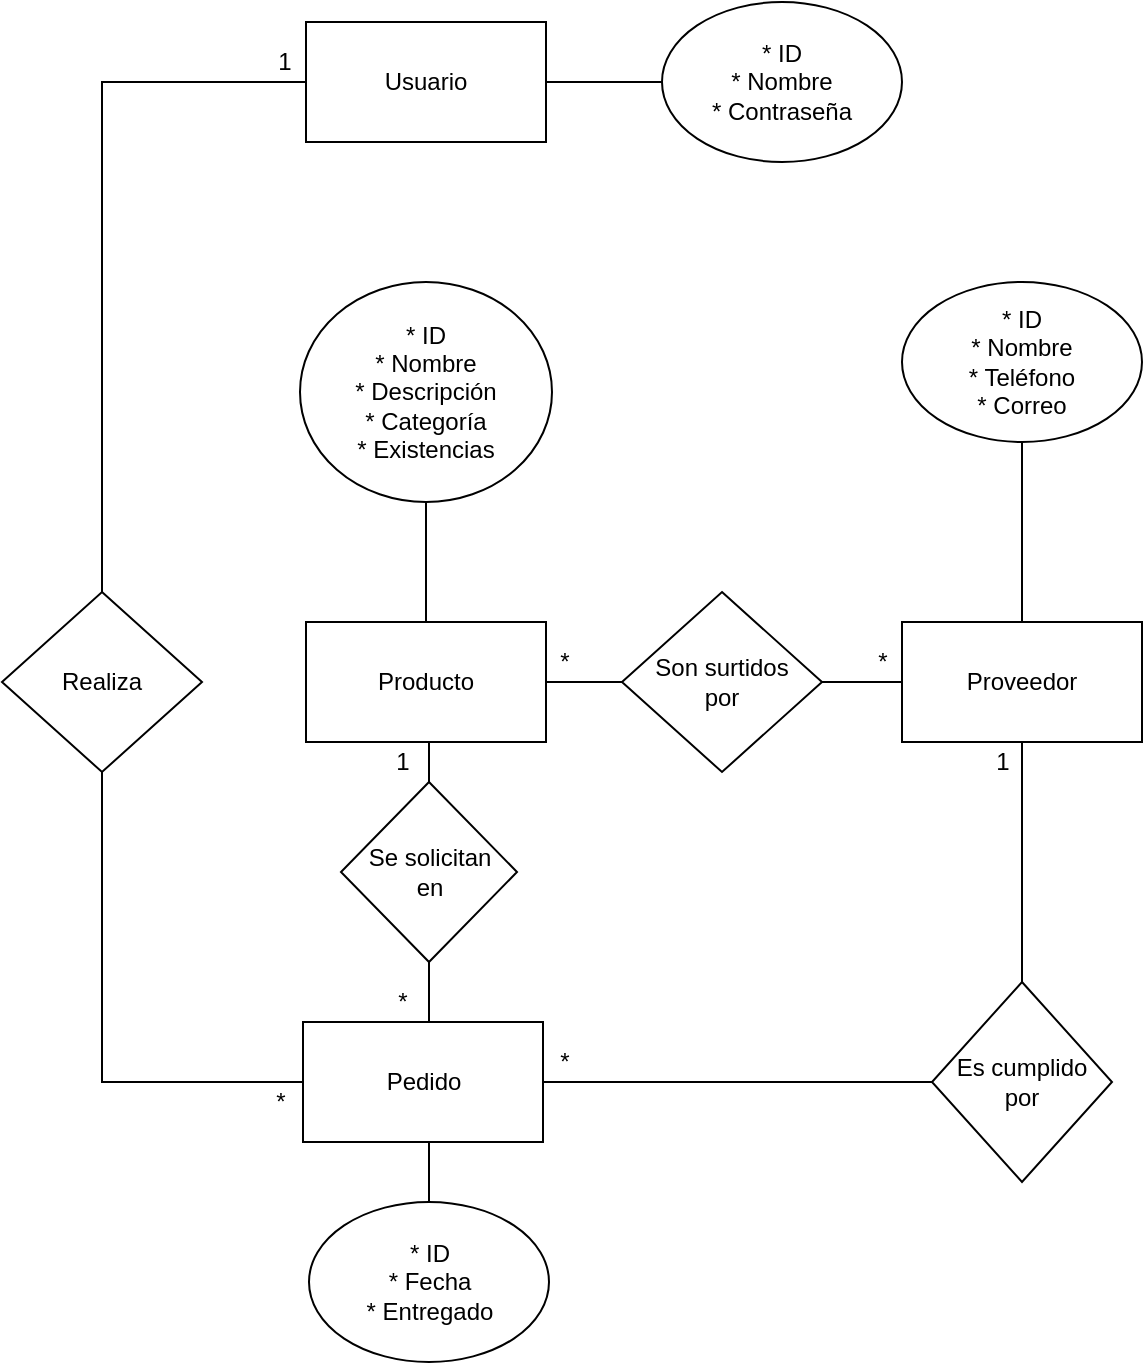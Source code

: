 <mxfile version="16.6.4" type="device" pages="3"><diagram id="erEYM97eCFEzsWYrvZmr" name="Diagrama Entidad-Relacion"><mxGraphModel dx="1886" dy="860" grid="1" gridSize="10" guides="1" tooltips="1" connect="1" arrows="1" fold="1" page="1" pageScale="1" pageWidth="827" pageHeight="1169" math="0" shadow="0"><root><mxCell id="0"/><mxCell id="1" parent="0"/><mxCell id="HHdOtz1teMvgBiBlORv5-5" style="edgeStyle=orthogonalEdgeStyle;rounded=0;orthogonalLoop=1;jettySize=auto;html=1;exitX=1;exitY=0.5;exitDx=0;exitDy=0;entryX=0;entryY=0.5;entryDx=0;entryDy=0;endArrow=none;endFill=0;" parent="1" source="y6YS7zKNpEsCOOXPfI_h-1" target="y6YS7zKNpEsCOOXPfI_h-2" edge="1"><mxGeometry relative="1" as="geometry"/></mxCell><mxCell id="HHdOtz1teMvgBiBlORv5-7" style="edgeStyle=orthogonalEdgeStyle;rounded=0;orthogonalLoop=1;jettySize=auto;html=1;exitX=0;exitY=0.5;exitDx=0;exitDy=0;entryX=0.5;entryY=0;entryDx=0;entryDy=0;endArrow=none;endFill=0;" parent="1" source="y6YS7zKNpEsCOOXPfI_h-1" target="HHdOtz1teMvgBiBlORv5-6" edge="1"><mxGeometry relative="1" as="geometry"/></mxCell><mxCell id="y6YS7zKNpEsCOOXPfI_h-1" value="Usuario" style="rounded=0;whiteSpace=wrap;html=1;" parent="1" vertex="1"><mxGeometry x="232" y="50" width="120" height="60" as="geometry"/></mxCell><mxCell id="y6YS7zKNpEsCOOXPfI_h-2" value="* ID&lt;br&gt;* Nombre&lt;br&gt;* Contraseña" style="ellipse;whiteSpace=wrap;html=1;" parent="1" vertex="1"><mxGeometry x="410" y="40" width="120" height="80" as="geometry"/></mxCell><mxCell id="y6YS7zKNpEsCOOXPfI_h-12" style="edgeStyle=orthogonalEdgeStyle;rounded=0;orthogonalLoop=1;jettySize=auto;html=1;exitX=1;exitY=0.5;exitDx=0;exitDy=0;entryX=0;entryY=0.5;entryDx=0;entryDy=0;endArrow=none;endFill=0;" parent="1" source="y6YS7zKNpEsCOOXPfI_h-4" target="y6YS7zKNpEsCOOXPfI_h-11" edge="1"><mxGeometry relative="1" as="geometry"/></mxCell><mxCell id="y6YS7zKNpEsCOOXPfI_h-17" style="edgeStyle=orthogonalEdgeStyle;rounded=0;orthogonalLoop=1;jettySize=auto;html=1;exitX=0.5;exitY=1;exitDx=0;exitDy=0;entryX=0.5;entryY=0;entryDx=0;entryDy=0;endArrow=none;endFill=0;" parent="1" source="y6YS7zKNpEsCOOXPfI_h-4" target="y6YS7zKNpEsCOOXPfI_h-16" edge="1"><mxGeometry relative="1" as="geometry"/></mxCell><mxCell id="y6YS7zKNpEsCOOXPfI_h-4" value="Producto" style="rounded=0;whiteSpace=wrap;html=1;" parent="1" vertex="1"><mxGeometry x="232" y="350" width="120" height="60" as="geometry"/></mxCell><mxCell id="y6YS7zKNpEsCOOXPfI_h-6" style="edgeStyle=orthogonalEdgeStyle;rounded=0;orthogonalLoop=1;jettySize=auto;html=1;exitX=0.5;exitY=1;exitDx=0;exitDy=0;entryX=0.5;entryY=0;entryDx=0;entryDy=0;endArrow=none;endFill=0;" parent="1" source="y6YS7zKNpEsCOOXPfI_h-5" target="y6YS7zKNpEsCOOXPfI_h-4" edge="1"><mxGeometry relative="1" as="geometry"/></mxCell><mxCell id="y6YS7zKNpEsCOOXPfI_h-5" value="* ID&lt;br&gt;* Nombre&lt;br&gt;* Descripción&lt;br&gt;* Categoría&lt;br&gt;* Existencias" style="ellipse;whiteSpace=wrap;html=1;" parent="1" vertex="1"><mxGeometry x="229" y="180" width="126" height="110" as="geometry"/></mxCell><mxCell id="y6YS7zKNpEsCOOXPfI_h-15" style="edgeStyle=orthogonalEdgeStyle;rounded=0;orthogonalLoop=1;jettySize=auto;html=1;exitX=0.5;exitY=1;exitDx=0;exitDy=0;entryX=0.5;entryY=0;entryDx=0;entryDy=0;endArrow=none;endFill=0;" parent="1" source="y6YS7zKNpEsCOOXPfI_h-7" target="y6YS7zKNpEsCOOXPfI_h-14" edge="1"><mxGeometry relative="1" as="geometry"/></mxCell><mxCell id="y6YS7zKNpEsCOOXPfI_h-18" style="edgeStyle=orthogonalEdgeStyle;rounded=0;orthogonalLoop=1;jettySize=auto;html=1;exitX=0.5;exitY=0;exitDx=0;exitDy=0;entryX=0.5;entryY=1;entryDx=0;entryDy=0;endArrow=none;endFill=0;" parent="1" source="y6YS7zKNpEsCOOXPfI_h-7" target="y6YS7zKNpEsCOOXPfI_h-16" edge="1"><mxGeometry relative="1" as="geometry"/></mxCell><mxCell id="y6YS7zKNpEsCOOXPfI_h-20" style="edgeStyle=orthogonalEdgeStyle;rounded=0;orthogonalLoop=1;jettySize=auto;html=1;exitX=1;exitY=0.5;exitDx=0;exitDy=0;entryX=0;entryY=0.5;entryDx=0;entryDy=0;endArrow=none;endFill=0;" parent="1" source="y6YS7zKNpEsCOOXPfI_h-7" target="y6YS7zKNpEsCOOXPfI_h-19" edge="1"><mxGeometry relative="1" as="geometry"/></mxCell><mxCell id="y6YS7zKNpEsCOOXPfI_h-7" value="Pedido" style="rounded=0;whiteSpace=wrap;html=1;" parent="1" vertex="1"><mxGeometry x="230.5" y="550" width="120" height="60" as="geometry"/></mxCell><mxCell id="y6YS7zKNpEsCOOXPfI_h-13" style="edgeStyle=orthogonalEdgeStyle;rounded=0;orthogonalLoop=1;jettySize=auto;html=1;exitX=0;exitY=0.5;exitDx=0;exitDy=0;entryX=1;entryY=0.5;entryDx=0;entryDy=0;endArrow=none;endFill=0;" parent="1" source="y6YS7zKNpEsCOOXPfI_h-8" target="y6YS7zKNpEsCOOXPfI_h-11" edge="1"><mxGeometry relative="1" as="geometry"/></mxCell><mxCell id="y6YS7zKNpEsCOOXPfI_h-8" value="Proveedor" style="rounded=0;whiteSpace=wrap;html=1;" parent="1" vertex="1"><mxGeometry x="530" y="350" width="120" height="60" as="geometry"/></mxCell><mxCell id="y6YS7zKNpEsCOOXPfI_h-10" style="edgeStyle=orthogonalEdgeStyle;rounded=0;orthogonalLoop=1;jettySize=auto;html=1;exitX=0.5;exitY=1;exitDx=0;exitDy=0;entryX=0.5;entryY=0;entryDx=0;entryDy=0;endArrow=none;endFill=0;" parent="1" source="y6YS7zKNpEsCOOXPfI_h-9" target="y6YS7zKNpEsCOOXPfI_h-8" edge="1"><mxGeometry relative="1" as="geometry"/></mxCell><mxCell id="y6YS7zKNpEsCOOXPfI_h-9" value="* ID&lt;br&gt;* Nombre&lt;br&gt;* Teléfono&lt;br&gt;* Correo" style="ellipse;whiteSpace=wrap;html=1;" parent="1" vertex="1"><mxGeometry x="530" y="180" width="120" height="80" as="geometry"/></mxCell><mxCell id="y6YS7zKNpEsCOOXPfI_h-11" value="Son surtidos&lt;br&gt;por" style="rhombus;whiteSpace=wrap;html=1;verticalAlign=middle;" parent="1" vertex="1"><mxGeometry x="390" y="335" width="100" height="90" as="geometry"/></mxCell><mxCell id="y6YS7zKNpEsCOOXPfI_h-14" value="* ID&lt;br&gt;* Fecha&lt;br&gt;* Entregado" style="ellipse;whiteSpace=wrap;html=1;" parent="1" vertex="1"><mxGeometry x="233.5" y="640" width="120" height="80" as="geometry"/></mxCell><mxCell id="y6YS7zKNpEsCOOXPfI_h-16" value="Se solicitan&lt;br&gt;en" style="rhombus;whiteSpace=wrap;html=1;" parent="1" vertex="1"><mxGeometry x="249.5" y="430" width="88" height="90" as="geometry"/></mxCell><mxCell id="y6YS7zKNpEsCOOXPfI_h-21" style="edgeStyle=orthogonalEdgeStyle;rounded=0;orthogonalLoop=1;jettySize=auto;html=1;exitX=0.5;exitY=0;exitDx=0;exitDy=0;entryX=0.5;entryY=1;entryDx=0;entryDy=0;endArrow=none;endFill=0;" parent="1" source="y6YS7zKNpEsCOOXPfI_h-19" target="y6YS7zKNpEsCOOXPfI_h-8" edge="1"><mxGeometry relative="1" as="geometry"/></mxCell><mxCell id="y6YS7zKNpEsCOOXPfI_h-19" value="Es cumplido&lt;br&gt;por" style="rhombus;whiteSpace=wrap;html=1;" parent="1" vertex="1"><mxGeometry x="545" y="530" width="90" height="100" as="geometry"/></mxCell><mxCell id="y6YS7zKNpEsCOOXPfI_h-22" value="*" style="text;html=1;align=center;verticalAlign=middle;resizable=0;points=[];autosize=1;strokeColor=none;fillColor=none;" parent="1" vertex="1"><mxGeometry x="350.5" y="360" width="20" height="20" as="geometry"/></mxCell><mxCell id="y6YS7zKNpEsCOOXPfI_h-23" value="*" style="text;html=1;align=center;verticalAlign=middle;resizable=0;points=[];autosize=1;strokeColor=none;fillColor=none;" parent="1" vertex="1"><mxGeometry x="510" y="360" width="20" height="20" as="geometry"/></mxCell><mxCell id="y6YS7zKNpEsCOOXPfI_h-24" value="1" style="text;html=1;align=center;verticalAlign=middle;resizable=0;points=[];autosize=1;strokeColor=none;fillColor=none;" parent="1" vertex="1"><mxGeometry x="270" y="410" width="20" height="20" as="geometry"/></mxCell><mxCell id="y6YS7zKNpEsCOOXPfI_h-25" value="*" style="text;html=1;align=center;verticalAlign=middle;resizable=0;points=[];autosize=1;strokeColor=none;fillColor=none;" parent="1" vertex="1"><mxGeometry x="270" y="530" width="20" height="20" as="geometry"/></mxCell><mxCell id="y6YS7zKNpEsCOOXPfI_h-26" value="*" style="text;html=1;align=center;verticalAlign=middle;resizable=0;points=[];autosize=1;strokeColor=none;fillColor=none;" parent="1" vertex="1"><mxGeometry x="350.5" y="560" width="20" height="20" as="geometry"/></mxCell><mxCell id="y6YS7zKNpEsCOOXPfI_h-27" value="1" style="text;html=1;align=center;verticalAlign=middle;resizable=0;points=[];autosize=1;strokeColor=none;fillColor=none;" parent="1" vertex="1"><mxGeometry x="570" y="410" width="20" height="20" as="geometry"/></mxCell><mxCell id="HHdOtz1teMvgBiBlORv5-8" style="edgeStyle=orthogonalEdgeStyle;rounded=0;orthogonalLoop=1;jettySize=auto;html=1;exitX=0.5;exitY=1;exitDx=0;exitDy=0;entryX=0;entryY=0.5;entryDx=0;entryDy=0;endArrow=none;endFill=0;" parent="1" source="HHdOtz1teMvgBiBlORv5-6" target="y6YS7zKNpEsCOOXPfI_h-7" edge="1"><mxGeometry relative="1" as="geometry"/></mxCell><mxCell id="HHdOtz1teMvgBiBlORv5-6" value="Realiza" style="rhombus;whiteSpace=wrap;html=1;verticalAlign=middle;" parent="1" vertex="1"><mxGeometry x="80" y="335" width="100" height="90" as="geometry"/></mxCell><mxCell id="HHdOtz1teMvgBiBlORv5-9" value="1" style="text;html=1;align=center;verticalAlign=middle;resizable=0;points=[];autosize=1;strokeColor=none;fillColor=none;" parent="1" vertex="1"><mxGeometry x="210.5" y="60" width="20" height="20" as="geometry"/></mxCell><mxCell id="HHdOtz1teMvgBiBlORv5-10" value="*" style="text;html=1;align=center;verticalAlign=middle;resizable=0;points=[];autosize=1;strokeColor=none;fillColor=none;" parent="1" vertex="1"><mxGeometry x="209" y="580" width="20" height="20" as="geometry"/></mxCell></root></mxGraphModel></diagram><diagram id="ywQWAdCWCkIw0TY1uK1J" name="Tablas DB"><mxGraphModel dx="2358" dy="1075" grid="1" gridSize="10" guides="1" tooltips="1" connect="1" arrows="1" fold="1" page="1" pageScale="1" pageWidth="827" pageHeight="1169" math="0" shadow="0"><root><mxCell id="kswcfpndGuHAk8318jOL-0"/><mxCell id="kswcfpndGuHAk8318jOL-1" parent="kswcfpndGuHAk8318jOL-0"/><mxCell id="kswcfpndGuHAk8318jOL-2" value="Usuario" style="shape=table;startSize=30;container=1;collapsible=1;childLayout=tableLayout;fixedRows=1;rowLines=0;fontStyle=1;align=center;resizeLast=1;" vertex="1" parent="kswcfpndGuHAk8318jOL-1"><mxGeometry x="323" y="40" width="180" height="120" as="geometry"/></mxCell><mxCell id="kswcfpndGuHAk8318jOL-3" value="" style="shape=tableRow;horizontal=0;startSize=0;swimlaneHead=0;swimlaneBody=0;fillColor=none;collapsible=0;dropTarget=0;points=[[0,0.5],[1,0.5]];portConstraint=eastwest;top=0;left=0;right=0;bottom=1;" vertex="1" parent="kswcfpndGuHAk8318jOL-2"><mxGeometry y="30" width="180" height="30" as="geometry"/></mxCell><mxCell id="kswcfpndGuHAk8318jOL-4" value="PK" style="shape=partialRectangle;connectable=0;fillColor=none;top=0;left=0;bottom=0;right=0;fontStyle=1;overflow=hidden;" vertex="1" parent="kswcfpndGuHAk8318jOL-3"><mxGeometry width="30" height="30" as="geometry"><mxRectangle width="30" height="30" as="alternateBounds"/></mxGeometry></mxCell><mxCell id="kswcfpndGuHAk8318jOL-5" value="Id" style="shape=partialRectangle;connectable=0;fillColor=none;top=0;left=0;bottom=0;right=0;align=left;spacingLeft=6;fontStyle=5;overflow=hidden;" vertex="1" parent="kswcfpndGuHAk8318jOL-3"><mxGeometry x="30" width="150" height="30" as="geometry"><mxRectangle width="150" height="30" as="alternateBounds"/></mxGeometry></mxCell><mxCell id="kswcfpndGuHAk8318jOL-6" value="" style="shape=tableRow;horizontal=0;startSize=0;swimlaneHead=0;swimlaneBody=0;fillColor=none;collapsible=0;dropTarget=0;points=[[0,0.5],[1,0.5]];portConstraint=eastwest;top=0;left=0;right=0;bottom=0;" vertex="1" parent="kswcfpndGuHAk8318jOL-2"><mxGeometry y="60" width="180" height="30" as="geometry"/></mxCell><mxCell id="kswcfpndGuHAk8318jOL-7" value="" style="shape=partialRectangle;connectable=0;fillColor=none;top=0;left=0;bottom=0;right=0;editable=1;overflow=hidden;" vertex="1" parent="kswcfpndGuHAk8318jOL-6"><mxGeometry width="30" height="30" as="geometry"><mxRectangle width="30" height="30" as="alternateBounds"/></mxGeometry></mxCell><mxCell id="kswcfpndGuHAk8318jOL-8" value="Nombre" style="shape=partialRectangle;connectable=0;fillColor=none;top=0;left=0;bottom=0;right=0;align=left;spacingLeft=6;overflow=hidden;" vertex="1" parent="kswcfpndGuHAk8318jOL-6"><mxGeometry x="30" width="150" height="30" as="geometry"><mxRectangle width="150" height="30" as="alternateBounds"/></mxGeometry></mxCell><mxCell id="kswcfpndGuHAk8318jOL-9" value="" style="shape=tableRow;horizontal=0;startSize=0;swimlaneHead=0;swimlaneBody=0;fillColor=none;collapsible=0;dropTarget=0;points=[[0,0.5],[1,0.5]];portConstraint=eastwest;top=0;left=0;right=0;bottom=0;" vertex="1" parent="kswcfpndGuHAk8318jOL-2"><mxGeometry y="90" width="180" height="30" as="geometry"/></mxCell><mxCell id="kswcfpndGuHAk8318jOL-10" value="" style="shape=partialRectangle;connectable=0;fillColor=none;top=0;left=0;bottom=0;right=0;editable=1;overflow=hidden;" vertex="1" parent="kswcfpndGuHAk8318jOL-9"><mxGeometry width="30" height="30" as="geometry"><mxRectangle width="30" height="30" as="alternateBounds"/></mxGeometry></mxCell><mxCell id="kswcfpndGuHAk8318jOL-11" value="Contraseña" style="shape=partialRectangle;connectable=0;fillColor=none;top=0;left=0;bottom=0;right=0;align=left;spacingLeft=6;overflow=hidden;" vertex="1" parent="kswcfpndGuHAk8318jOL-9"><mxGeometry x="30" width="150" height="30" as="geometry"><mxRectangle width="150" height="30" as="alternateBounds"/></mxGeometry></mxCell><mxCell id="W7w9rUuG2I25mxuy6_Mm-0" value="Producto" style="shape=table;startSize=30;container=1;collapsible=1;childLayout=tableLayout;fixedRows=1;rowLines=0;fontStyle=1;align=center;resizeLast=1;" vertex="1" parent="kswcfpndGuHAk8318jOL-1"><mxGeometry x="90" y="270" width="180" height="180" as="geometry"/></mxCell><mxCell id="W7w9rUuG2I25mxuy6_Mm-1" value="" style="shape=tableRow;horizontal=0;startSize=0;swimlaneHead=0;swimlaneBody=0;fillColor=none;collapsible=0;dropTarget=0;points=[[0,0.5],[1,0.5]];portConstraint=eastwest;top=0;left=0;right=0;bottom=1;" vertex="1" parent="W7w9rUuG2I25mxuy6_Mm-0"><mxGeometry y="30" width="180" height="30" as="geometry"/></mxCell><mxCell id="W7w9rUuG2I25mxuy6_Mm-2" value="PK" style="shape=partialRectangle;connectable=0;fillColor=none;top=0;left=0;bottom=0;right=0;fontStyle=1;overflow=hidden;" vertex="1" parent="W7w9rUuG2I25mxuy6_Mm-1"><mxGeometry width="30" height="30" as="geometry"><mxRectangle width="30" height="30" as="alternateBounds"/></mxGeometry></mxCell><mxCell id="W7w9rUuG2I25mxuy6_Mm-3" value="Id" style="shape=partialRectangle;connectable=0;fillColor=none;top=0;left=0;bottom=0;right=0;align=left;spacingLeft=6;fontStyle=5;overflow=hidden;" vertex="1" parent="W7w9rUuG2I25mxuy6_Mm-1"><mxGeometry x="30" width="150" height="30" as="geometry"><mxRectangle width="150" height="30" as="alternateBounds"/></mxGeometry></mxCell><mxCell id="W7w9rUuG2I25mxuy6_Mm-4" value="" style="shape=tableRow;horizontal=0;startSize=0;swimlaneHead=0;swimlaneBody=0;fillColor=none;collapsible=0;dropTarget=0;points=[[0,0.5],[1,0.5]];portConstraint=eastwest;top=0;left=0;right=0;bottom=0;" vertex="1" parent="W7w9rUuG2I25mxuy6_Mm-0"><mxGeometry y="60" width="180" height="30" as="geometry"/></mxCell><mxCell id="W7w9rUuG2I25mxuy6_Mm-5" value="" style="shape=partialRectangle;connectable=0;fillColor=none;top=0;left=0;bottom=0;right=0;editable=1;overflow=hidden;" vertex="1" parent="W7w9rUuG2I25mxuy6_Mm-4"><mxGeometry width="30" height="30" as="geometry"><mxRectangle width="30" height="30" as="alternateBounds"/></mxGeometry></mxCell><mxCell id="W7w9rUuG2I25mxuy6_Mm-6" value="Nombre" style="shape=partialRectangle;connectable=0;fillColor=none;top=0;left=0;bottom=0;right=0;align=left;spacingLeft=6;overflow=hidden;" vertex="1" parent="W7w9rUuG2I25mxuy6_Mm-4"><mxGeometry x="30" width="150" height="30" as="geometry"><mxRectangle width="150" height="30" as="alternateBounds"/></mxGeometry></mxCell><mxCell id="W7w9rUuG2I25mxuy6_Mm-7" value="" style="shape=tableRow;horizontal=0;startSize=0;swimlaneHead=0;swimlaneBody=0;fillColor=none;collapsible=0;dropTarget=0;points=[[0,0.5],[1,0.5]];portConstraint=eastwest;top=0;left=0;right=0;bottom=0;" vertex="1" parent="W7w9rUuG2I25mxuy6_Mm-0"><mxGeometry y="90" width="180" height="30" as="geometry"/></mxCell><mxCell id="W7w9rUuG2I25mxuy6_Mm-8" value="" style="shape=partialRectangle;connectable=0;fillColor=none;top=0;left=0;bottom=0;right=0;editable=1;overflow=hidden;" vertex="1" parent="W7w9rUuG2I25mxuy6_Mm-7"><mxGeometry width="30" height="30" as="geometry"><mxRectangle width="30" height="30" as="alternateBounds"/></mxGeometry></mxCell><mxCell id="W7w9rUuG2I25mxuy6_Mm-9" value="Descripción" style="shape=partialRectangle;connectable=0;fillColor=none;top=0;left=0;bottom=0;right=0;align=left;spacingLeft=6;overflow=hidden;" vertex="1" parent="W7w9rUuG2I25mxuy6_Mm-7"><mxGeometry x="30" width="150" height="30" as="geometry"><mxRectangle width="150" height="30" as="alternateBounds"/></mxGeometry></mxCell><mxCell id="W7w9rUuG2I25mxuy6_Mm-10" value="" style="shape=tableRow;horizontal=0;startSize=0;swimlaneHead=0;swimlaneBody=0;fillColor=none;collapsible=0;dropTarget=0;points=[[0,0.5],[1,0.5]];portConstraint=eastwest;top=0;left=0;right=0;bottom=0;" vertex="1" parent="W7w9rUuG2I25mxuy6_Mm-0"><mxGeometry y="120" width="180" height="30" as="geometry"/></mxCell><mxCell id="W7w9rUuG2I25mxuy6_Mm-11" value="" style="shape=partialRectangle;connectable=0;fillColor=none;top=0;left=0;bottom=0;right=0;editable=1;overflow=hidden;" vertex="1" parent="W7w9rUuG2I25mxuy6_Mm-10"><mxGeometry width="30" height="30" as="geometry"><mxRectangle width="30" height="30" as="alternateBounds"/></mxGeometry></mxCell><mxCell id="W7w9rUuG2I25mxuy6_Mm-12" value="Categoria" style="shape=partialRectangle;connectable=0;fillColor=none;top=0;left=0;bottom=0;right=0;align=left;spacingLeft=6;overflow=hidden;" vertex="1" parent="W7w9rUuG2I25mxuy6_Mm-10"><mxGeometry x="30" width="150" height="30" as="geometry"><mxRectangle width="150" height="30" as="alternateBounds"/></mxGeometry></mxCell><mxCell id="W7w9rUuG2I25mxuy6_Mm-13" value="" style="shape=tableRow;horizontal=0;startSize=0;swimlaneHead=0;swimlaneBody=0;fillColor=none;collapsible=0;dropTarget=0;points=[[0,0.5],[1,0.5]];portConstraint=eastwest;top=0;left=0;right=0;bottom=0;" vertex="1" parent="W7w9rUuG2I25mxuy6_Mm-0"><mxGeometry y="150" width="180" height="30" as="geometry"/></mxCell><mxCell id="W7w9rUuG2I25mxuy6_Mm-14" value="" style="shape=partialRectangle;connectable=0;fillColor=none;top=0;left=0;bottom=0;right=0;editable=1;overflow=hidden;" vertex="1" parent="W7w9rUuG2I25mxuy6_Mm-13"><mxGeometry width="30" height="30" as="geometry"><mxRectangle width="30" height="30" as="alternateBounds"/></mxGeometry></mxCell><mxCell id="W7w9rUuG2I25mxuy6_Mm-15" value="Existencias" style="shape=partialRectangle;connectable=0;fillColor=none;top=0;left=0;bottom=0;right=0;align=left;spacingLeft=6;overflow=hidden;" vertex="1" parent="W7w9rUuG2I25mxuy6_Mm-13"><mxGeometry x="30" width="150" height="30" as="geometry"><mxRectangle width="150" height="30" as="alternateBounds"/></mxGeometry></mxCell><mxCell id="W7w9rUuG2I25mxuy6_Mm-16" value="Proveedor" style="shape=table;startSize=30;container=1;collapsible=1;childLayout=tableLayout;fixedRows=1;rowLines=0;fontStyle=1;align=center;resizeLast=1;" vertex="1" parent="kswcfpndGuHAk8318jOL-1"><mxGeometry x="590" y="260" width="180" height="150" as="geometry"/></mxCell><mxCell id="W7w9rUuG2I25mxuy6_Mm-17" value="" style="shape=tableRow;horizontal=0;startSize=0;swimlaneHead=0;swimlaneBody=0;fillColor=none;collapsible=0;dropTarget=0;points=[[0,0.5],[1,0.5]];portConstraint=eastwest;top=0;left=0;right=0;bottom=1;" vertex="1" parent="W7w9rUuG2I25mxuy6_Mm-16"><mxGeometry y="30" width="180" height="30" as="geometry"/></mxCell><mxCell id="W7w9rUuG2I25mxuy6_Mm-18" value="PK" style="shape=partialRectangle;connectable=0;fillColor=none;top=0;left=0;bottom=0;right=0;fontStyle=1;overflow=hidden;" vertex="1" parent="W7w9rUuG2I25mxuy6_Mm-17"><mxGeometry width="30" height="30" as="geometry"><mxRectangle width="30" height="30" as="alternateBounds"/></mxGeometry></mxCell><mxCell id="W7w9rUuG2I25mxuy6_Mm-19" value="Id" style="shape=partialRectangle;connectable=0;fillColor=none;top=0;left=0;bottom=0;right=0;align=left;spacingLeft=6;fontStyle=5;overflow=hidden;" vertex="1" parent="W7w9rUuG2I25mxuy6_Mm-17"><mxGeometry x="30" width="150" height="30" as="geometry"><mxRectangle width="150" height="30" as="alternateBounds"/></mxGeometry></mxCell><mxCell id="W7w9rUuG2I25mxuy6_Mm-20" value="" style="shape=tableRow;horizontal=0;startSize=0;swimlaneHead=0;swimlaneBody=0;fillColor=none;collapsible=0;dropTarget=0;points=[[0,0.5],[1,0.5]];portConstraint=eastwest;top=0;left=0;right=0;bottom=0;" vertex="1" parent="W7w9rUuG2I25mxuy6_Mm-16"><mxGeometry y="60" width="180" height="30" as="geometry"/></mxCell><mxCell id="W7w9rUuG2I25mxuy6_Mm-21" value="" style="shape=partialRectangle;connectable=0;fillColor=none;top=0;left=0;bottom=0;right=0;editable=1;overflow=hidden;" vertex="1" parent="W7w9rUuG2I25mxuy6_Mm-20"><mxGeometry width="30" height="30" as="geometry"><mxRectangle width="30" height="30" as="alternateBounds"/></mxGeometry></mxCell><mxCell id="W7w9rUuG2I25mxuy6_Mm-22" value="Nombre" style="shape=partialRectangle;connectable=0;fillColor=none;top=0;left=0;bottom=0;right=0;align=left;spacingLeft=6;overflow=hidden;" vertex="1" parent="W7w9rUuG2I25mxuy6_Mm-20"><mxGeometry x="30" width="150" height="30" as="geometry"><mxRectangle width="150" height="30" as="alternateBounds"/></mxGeometry></mxCell><mxCell id="W7w9rUuG2I25mxuy6_Mm-23" value="" style="shape=tableRow;horizontal=0;startSize=0;swimlaneHead=0;swimlaneBody=0;fillColor=none;collapsible=0;dropTarget=0;points=[[0,0.5],[1,0.5]];portConstraint=eastwest;top=0;left=0;right=0;bottom=0;" vertex="1" parent="W7w9rUuG2I25mxuy6_Mm-16"><mxGeometry y="90" width="180" height="30" as="geometry"/></mxCell><mxCell id="W7w9rUuG2I25mxuy6_Mm-24" value="" style="shape=partialRectangle;connectable=0;fillColor=none;top=0;left=0;bottom=0;right=0;editable=1;overflow=hidden;" vertex="1" parent="W7w9rUuG2I25mxuy6_Mm-23"><mxGeometry width="30" height="30" as="geometry"><mxRectangle width="30" height="30" as="alternateBounds"/></mxGeometry></mxCell><mxCell id="W7w9rUuG2I25mxuy6_Mm-25" value="Teléfono" style="shape=partialRectangle;connectable=0;fillColor=none;top=0;left=0;bottom=0;right=0;align=left;spacingLeft=6;overflow=hidden;" vertex="1" parent="W7w9rUuG2I25mxuy6_Mm-23"><mxGeometry x="30" width="150" height="30" as="geometry"><mxRectangle width="150" height="30" as="alternateBounds"/></mxGeometry></mxCell><mxCell id="W7w9rUuG2I25mxuy6_Mm-26" value="" style="shape=tableRow;horizontal=0;startSize=0;swimlaneHead=0;swimlaneBody=0;fillColor=none;collapsible=0;dropTarget=0;points=[[0,0.5],[1,0.5]];portConstraint=eastwest;top=0;left=0;right=0;bottom=0;" vertex="1" parent="W7w9rUuG2I25mxuy6_Mm-16"><mxGeometry y="120" width="180" height="30" as="geometry"/></mxCell><mxCell id="W7w9rUuG2I25mxuy6_Mm-27" value="" style="shape=partialRectangle;connectable=0;fillColor=none;top=0;left=0;bottom=0;right=0;editable=1;overflow=hidden;" vertex="1" parent="W7w9rUuG2I25mxuy6_Mm-26"><mxGeometry width="30" height="30" as="geometry"><mxRectangle width="30" height="30" as="alternateBounds"/></mxGeometry></mxCell><mxCell id="W7w9rUuG2I25mxuy6_Mm-28" value="Correo" style="shape=partialRectangle;connectable=0;fillColor=none;top=0;left=0;bottom=0;right=0;align=left;spacingLeft=6;overflow=hidden;" vertex="1" parent="W7w9rUuG2I25mxuy6_Mm-26"><mxGeometry x="30" width="150" height="30" as="geometry"><mxRectangle width="150" height="30" as="alternateBounds"/></mxGeometry></mxCell><mxCell id="W7w9rUuG2I25mxuy6_Mm-29" value="Pedido" style="shape=table;startSize=30;container=1;collapsible=1;childLayout=tableLayout;fixedRows=1;rowLines=0;fontStyle=1;align=center;resizeLast=1;" vertex="1" parent="kswcfpndGuHAk8318jOL-1"><mxGeometry x="323" y="570" width="180" height="240" as="geometry"/></mxCell><mxCell id="W7w9rUuG2I25mxuy6_Mm-30" value="" style="shape=tableRow;horizontal=0;startSize=0;swimlaneHead=0;swimlaneBody=0;fillColor=none;collapsible=0;dropTarget=0;points=[[0,0.5],[1,0.5]];portConstraint=eastwest;top=0;left=0;right=0;bottom=1;" vertex="1" parent="W7w9rUuG2I25mxuy6_Mm-29"><mxGeometry y="30" width="180" height="30" as="geometry"/></mxCell><mxCell id="W7w9rUuG2I25mxuy6_Mm-31" value="PK" style="shape=partialRectangle;connectable=0;fillColor=none;top=0;left=0;bottom=0;right=0;fontStyle=1;overflow=hidden;" vertex="1" parent="W7w9rUuG2I25mxuy6_Mm-30"><mxGeometry width="30" height="30" as="geometry"><mxRectangle width="30" height="30" as="alternateBounds"/></mxGeometry></mxCell><mxCell id="W7w9rUuG2I25mxuy6_Mm-32" value="Id" style="shape=partialRectangle;connectable=0;fillColor=none;top=0;left=0;bottom=0;right=0;align=left;spacingLeft=6;fontStyle=5;overflow=hidden;" vertex="1" parent="W7w9rUuG2I25mxuy6_Mm-30"><mxGeometry x="30" width="150" height="30" as="geometry"><mxRectangle width="150" height="30" as="alternateBounds"/></mxGeometry></mxCell><mxCell id="W7w9rUuG2I25mxuy6_Mm-33" value="" style="shape=tableRow;horizontal=0;startSize=0;swimlaneHead=0;swimlaneBody=0;fillColor=none;collapsible=0;dropTarget=0;points=[[0,0.5],[1,0.5]];portConstraint=eastwest;top=0;left=0;right=0;bottom=0;" vertex="1" parent="W7w9rUuG2I25mxuy6_Mm-29"><mxGeometry y="60" width="180" height="30" as="geometry"/></mxCell><mxCell id="W7w9rUuG2I25mxuy6_Mm-34" value="" style="shape=partialRectangle;connectable=0;fillColor=none;top=0;left=0;bottom=0;right=0;editable=1;overflow=hidden;" vertex="1" parent="W7w9rUuG2I25mxuy6_Mm-33"><mxGeometry width="30" height="30" as="geometry"><mxRectangle width="30" height="30" as="alternateBounds"/></mxGeometry></mxCell><mxCell id="W7w9rUuG2I25mxuy6_Mm-35" value="Fecha" style="shape=partialRectangle;connectable=0;fillColor=none;top=0;left=0;bottom=0;right=0;align=left;spacingLeft=6;overflow=hidden;" vertex="1" parent="W7w9rUuG2I25mxuy6_Mm-33"><mxGeometry x="30" width="150" height="30" as="geometry"><mxRectangle width="150" height="30" as="alternateBounds"/></mxGeometry></mxCell><mxCell id="W7w9rUuG2I25mxuy6_Mm-36" value="" style="shape=tableRow;horizontal=0;startSize=0;swimlaneHead=0;swimlaneBody=0;fillColor=none;collapsible=0;dropTarget=0;points=[[0,0.5],[1,0.5]];portConstraint=eastwest;top=0;left=0;right=0;bottom=0;" vertex="1" parent="W7w9rUuG2I25mxuy6_Mm-29"><mxGeometry y="90" width="180" height="30" as="geometry"/></mxCell><mxCell id="W7w9rUuG2I25mxuy6_Mm-37" value="" style="shape=partialRectangle;connectable=0;fillColor=none;top=0;left=0;bottom=0;right=0;editable=1;overflow=hidden;" vertex="1" parent="W7w9rUuG2I25mxuy6_Mm-36"><mxGeometry width="30" height="30" as="geometry"><mxRectangle width="30" height="30" as="alternateBounds"/></mxGeometry></mxCell><mxCell id="W7w9rUuG2I25mxuy6_Mm-38" value="Entregado" style="shape=partialRectangle;connectable=0;fillColor=none;top=0;left=0;bottom=0;right=0;align=left;spacingLeft=6;overflow=hidden;" vertex="1" parent="W7w9rUuG2I25mxuy6_Mm-36"><mxGeometry x="30" width="150" height="30" as="geometry"><mxRectangle width="150" height="30" as="alternateBounds"/></mxGeometry></mxCell><mxCell id="W7w9rUuG2I25mxuy6_Mm-42" value="" style="shape=tableRow;horizontal=0;startSize=0;swimlaneHead=0;swimlaneBody=0;fillColor=none;collapsible=0;dropTarget=0;points=[[0,0.5],[1,0.5]];portConstraint=eastwest;top=0;left=0;right=0;bottom=0;" vertex="1" parent="W7w9rUuG2I25mxuy6_Mm-29"><mxGeometry y="120" width="180" height="30" as="geometry"/></mxCell><mxCell id="W7w9rUuG2I25mxuy6_Mm-43" value="FK" style="shape=partialRectangle;connectable=0;fillColor=none;top=0;left=0;bottom=0;right=0;fontStyle=0;overflow=hidden;" vertex="1" parent="W7w9rUuG2I25mxuy6_Mm-42"><mxGeometry width="30" height="30" as="geometry"><mxRectangle width="30" height="30" as="alternateBounds"/></mxGeometry></mxCell><mxCell id="W7w9rUuG2I25mxuy6_Mm-44" value="IdUsuario" style="shape=partialRectangle;connectable=0;fillColor=none;top=0;left=0;bottom=0;right=0;align=left;spacingLeft=6;fontStyle=0;overflow=hidden;" vertex="1" parent="W7w9rUuG2I25mxuy6_Mm-42"><mxGeometry x="30" width="150" height="30" as="geometry"><mxRectangle width="150" height="30" as="alternateBounds"/></mxGeometry></mxCell><mxCell id="W7w9rUuG2I25mxuy6_Mm-47" value="" style="shape=tableRow;horizontal=0;startSize=0;swimlaneHead=0;swimlaneBody=0;fillColor=none;collapsible=0;dropTarget=0;points=[[0,0.5],[1,0.5]];portConstraint=eastwest;top=0;left=0;right=0;bottom=0;" vertex="1" parent="W7w9rUuG2I25mxuy6_Mm-29"><mxGeometry y="150" width="180" height="30" as="geometry"/></mxCell><mxCell id="W7w9rUuG2I25mxuy6_Mm-48" value="FK" style="shape=partialRectangle;connectable=0;fillColor=none;top=0;left=0;bottom=0;right=0;fontStyle=0;overflow=hidden;" vertex="1" parent="W7w9rUuG2I25mxuy6_Mm-47"><mxGeometry width="30" height="30" as="geometry"><mxRectangle width="30" height="30" as="alternateBounds"/></mxGeometry></mxCell><mxCell id="W7w9rUuG2I25mxuy6_Mm-49" value="IdProducto" style="shape=partialRectangle;connectable=0;fillColor=none;top=0;left=0;bottom=0;right=0;align=left;spacingLeft=6;fontStyle=0;overflow=hidden;" vertex="1" parent="W7w9rUuG2I25mxuy6_Mm-47"><mxGeometry x="30" width="150" height="30" as="geometry"><mxRectangle width="150" height="30" as="alternateBounds"/></mxGeometry></mxCell><mxCell id="W7w9rUuG2I25mxuy6_Mm-52" value="" style="shape=tableRow;horizontal=0;startSize=0;swimlaneHead=0;swimlaneBody=0;fillColor=none;collapsible=0;dropTarget=0;points=[[0,0.5],[1,0.5]];portConstraint=eastwest;top=0;left=0;right=0;bottom=0;" vertex="1" parent="W7w9rUuG2I25mxuy6_Mm-29"><mxGeometry y="180" width="180" height="30" as="geometry"/></mxCell><mxCell id="W7w9rUuG2I25mxuy6_Mm-53" value="FK" style="shape=partialRectangle;connectable=0;fillColor=none;top=0;left=0;bottom=0;right=0;fontStyle=0;overflow=hidden;" vertex="1" parent="W7w9rUuG2I25mxuy6_Mm-52"><mxGeometry width="30" height="30" as="geometry"><mxRectangle width="30" height="30" as="alternateBounds"/></mxGeometry></mxCell><mxCell id="W7w9rUuG2I25mxuy6_Mm-54" value="IdProveedor" style="shape=partialRectangle;connectable=0;fillColor=none;top=0;left=0;bottom=0;right=0;align=left;spacingLeft=6;fontStyle=0;overflow=hidden;" vertex="1" parent="W7w9rUuG2I25mxuy6_Mm-52"><mxGeometry x="30" width="150" height="30" as="geometry"><mxRectangle width="150" height="30" as="alternateBounds"/></mxGeometry></mxCell><mxCell id="W7w9rUuG2I25mxuy6_Mm-39" value="" style="shape=tableRow;horizontal=0;startSize=0;swimlaneHead=0;swimlaneBody=0;fillColor=none;collapsible=0;dropTarget=0;points=[[0,0.5],[1,0.5]];portConstraint=eastwest;top=0;left=0;right=0;bottom=0;" vertex="1" parent="W7w9rUuG2I25mxuy6_Mm-29"><mxGeometry y="210" width="180" height="30" as="geometry"/></mxCell><mxCell id="W7w9rUuG2I25mxuy6_Mm-40" value="" style="shape=partialRectangle;connectable=0;fillColor=none;top=0;left=0;bottom=0;right=0;editable=1;overflow=hidden;" vertex="1" parent="W7w9rUuG2I25mxuy6_Mm-39"><mxGeometry width="30" height="30" as="geometry"><mxRectangle width="30" height="30" as="alternateBounds"/></mxGeometry></mxCell><mxCell id="W7w9rUuG2I25mxuy6_Mm-41" value="" style="shape=partialRectangle;connectable=0;fillColor=none;top=0;left=0;bottom=0;right=0;align=left;spacingLeft=6;overflow=hidden;" vertex="1" parent="W7w9rUuG2I25mxuy6_Mm-39"><mxGeometry x="30" width="150" height="30" as="geometry"><mxRectangle width="150" height="30" as="alternateBounds"/></mxGeometry></mxCell><mxCell id="W7w9rUuG2I25mxuy6_Mm-46" value="" style="fontSize=12;html=1;endArrow=ERoneToMany;rounded=0;exitX=0;exitY=0.5;exitDx=0;exitDy=0;entryX=0;entryY=0.5;entryDx=0;entryDy=0;edgeStyle=orthogonalEdgeStyle;" edge="1" parent="kswcfpndGuHAk8318jOL-1" source="kswcfpndGuHAk8318jOL-3" target="W7w9rUuG2I25mxuy6_Mm-42"><mxGeometry width="100" height="100" relative="1" as="geometry"><mxPoint x="100" y="520" as="sourcePoint"/><mxPoint x="240" y="670" as="targetPoint"/><Array as="points"><mxPoint x="40" y="85"/><mxPoint x="40" y="705"/></Array></mxGeometry></mxCell><mxCell id="W7w9rUuG2I25mxuy6_Mm-51" value="" style="edgeStyle=orthogonalEdgeStyle;fontSize=12;html=1;endArrow=ERoneToMany;rounded=0;exitX=0;exitY=0.5;exitDx=0;exitDy=0;entryX=0;entryY=0.5;entryDx=0;entryDy=0;" edge="1" parent="kswcfpndGuHAk8318jOL-1" source="W7w9rUuG2I25mxuy6_Mm-1" target="W7w9rUuG2I25mxuy6_Mm-47"><mxGeometry width="100" height="100" relative="1" as="geometry"><mxPoint x="120" y="650" as="sourcePoint"/><mxPoint x="220" y="550" as="targetPoint"/><Array as="points"><mxPoint x="80" y="315"/><mxPoint x="80" y="735"/></Array></mxGeometry></mxCell><mxCell id="W7w9rUuG2I25mxuy6_Mm-55" value="" style="edgeStyle=orthogonalEdgeStyle;fontSize=12;html=1;endArrow=ERoneToMany;rounded=0;exitX=0;exitY=0.5;exitDx=0;exitDy=0;entryX=1;entryY=0.5;entryDx=0;entryDy=0;" edge="1" parent="kswcfpndGuHAk8318jOL-1" source="W7w9rUuG2I25mxuy6_Mm-17" target="W7w9rUuG2I25mxuy6_Mm-52"><mxGeometry width="100" height="100" relative="1" as="geometry"><mxPoint x="610" y="720" as="sourcePoint"/><mxPoint x="710" y="620" as="targetPoint"/></mxGeometry></mxCell><mxCell id="W7w9rUuG2I25mxuy6_Mm-56" value="ProveedorDaProducto" style="shape=table;startSize=30;container=1;collapsible=1;childLayout=tableLayout;fixedRows=1;rowLines=0;fontStyle=1;align=center;resizeLast=1;" vertex="1" parent="kswcfpndGuHAk8318jOL-1"><mxGeometry x="323" y="260" width="180" height="120" as="geometry"/></mxCell><mxCell id="W7w9rUuG2I25mxuy6_Mm-57" value="" style="shape=tableRow;horizontal=0;startSize=0;swimlaneHead=0;swimlaneBody=0;fillColor=none;collapsible=0;dropTarget=0;points=[[0,0.5],[1,0.5]];portConstraint=eastwest;top=0;left=0;right=0;bottom=1;" vertex="1" parent="W7w9rUuG2I25mxuy6_Mm-56"><mxGeometry y="30" width="180" height="30" as="geometry"/></mxCell><mxCell id="W7w9rUuG2I25mxuy6_Mm-58" value="PK" style="shape=partialRectangle;connectable=0;fillColor=none;top=0;left=0;bottom=0;right=0;fontStyle=1;overflow=hidden;" vertex="1" parent="W7w9rUuG2I25mxuy6_Mm-57"><mxGeometry width="30" height="30" as="geometry"><mxRectangle width="30" height="30" as="alternateBounds"/></mxGeometry></mxCell><mxCell id="W7w9rUuG2I25mxuy6_Mm-59" value="Id" style="shape=partialRectangle;connectable=0;fillColor=none;top=0;left=0;bottom=0;right=0;align=left;spacingLeft=6;fontStyle=5;overflow=hidden;" vertex="1" parent="W7w9rUuG2I25mxuy6_Mm-57"><mxGeometry x="30" width="150" height="30" as="geometry"><mxRectangle width="150" height="30" as="alternateBounds"/></mxGeometry></mxCell><mxCell id="W7w9rUuG2I25mxuy6_Mm-69" value="" style="shape=tableRow;horizontal=0;startSize=0;swimlaneHead=0;swimlaneBody=0;fillColor=none;collapsible=0;dropTarget=0;points=[[0,0.5],[1,0.5]];portConstraint=eastwest;top=0;left=0;right=0;bottom=0;" vertex="1" parent="W7w9rUuG2I25mxuy6_Mm-56"><mxGeometry y="60" width="180" height="30" as="geometry"/></mxCell><mxCell id="W7w9rUuG2I25mxuy6_Mm-70" value="FK" style="shape=partialRectangle;connectable=0;fillColor=none;top=0;left=0;bottom=0;right=0;fontStyle=0;overflow=hidden;" vertex="1" parent="W7w9rUuG2I25mxuy6_Mm-69"><mxGeometry width="30" height="30" as="geometry"><mxRectangle width="30" height="30" as="alternateBounds"/></mxGeometry></mxCell><mxCell id="W7w9rUuG2I25mxuy6_Mm-71" value="IdProducto" style="shape=partialRectangle;connectable=0;fillColor=none;top=0;left=0;bottom=0;right=0;align=left;spacingLeft=6;fontStyle=0;overflow=hidden;" vertex="1" parent="W7w9rUuG2I25mxuy6_Mm-69"><mxGeometry x="30" width="150" height="30" as="geometry"><mxRectangle width="150" height="30" as="alternateBounds"/></mxGeometry></mxCell><mxCell id="W7w9rUuG2I25mxuy6_Mm-72" value="" style="shape=tableRow;horizontal=0;startSize=0;swimlaneHead=0;swimlaneBody=0;fillColor=none;collapsible=0;dropTarget=0;points=[[0,0.5],[1,0.5]];portConstraint=eastwest;top=0;left=0;right=0;bottom=0;" vertex="1" parent="W7w9rUuG2I25mxuy6_Mm-56"><mxGeometry y="90" width="180" height="30" as="geometry"/></mxCell><mxCell id="W7w9rUuG2I25mxuy6_Mm-73" value="FK" style="shape=partialRectangle;connectable=0;fillColor=none;top=0;left=0;bottom=0;right=0;fontStyle=0;overflow=hidden;" vertex="1" parent="W7w9rUuG2I25mxuy6_Mm-72"><mxGeometry width="30" height="30" as="geometry"><mxRectangle width="30" height="30" as="alternateBounds"/></mxGeometry></mxCell><mxCell id="W7w9rUuG2I25mxuy6_Mm-74" value="IdProveedor" style="shape=partialRectangle;connectable=0;fillColor=none;top=0;left=0;bottom=0;right=0;align=left;spacingLeft=6;fontStyle=0;overflow=hidden;" vertex="1" parent="W7w9rUuG2I25mxuy6_Mm-72"><mxGeometry x="30" width="150" height="30" as="geometry"><mxRectangle width="150" height="30" as="alternateBounds"/></mxGeometry></mxCell><mxCell id="W7w9rUuG2I25mxuy6_Mm-77" value="" style="edgeStyle=orthogonalEdgeStyle;fontSize=12;html=1;endArrow=ERoneToMany;rounded=0;entryX=1;entryY=0.5;entryDx=0;entryDy=0;exitX=0;exitY=0.5;exitDx=0;exitDy=0;" edge="1" parent="kswcfpndGuHAk8318jOL-1" source="W7w9rUuG2I25mxuy6_Mm-17" target="W7w9rUuG2I25mxuy6_Mm-72"><mxGeometry width="100" height="100" relative="1" as="geometry"><mxPoint x="350" y="540" as="sourcePoint"/><mxPoint x="450" y="440" as="targetPoint"/><Array as="points"><mxPoint x="530" y="305"/><mxPoint x="530" y="365"/></Array></mxGeometry></mxCell><mxCell id="W7w9rUuG2I25mxuy6_Mm-78" value="" style="edgeStyle=orthogonalEdgeStyle;fontSize=12;html=1;endArrow=ERoneToMany;rounded=0;entryX=0;entryY=0.5;entryDx=0;entryDy=0;exitX=1;exitY=0.5;exitDx=0;exitDy=0;" edge="1" parent="kswcfpndGuHAk8318jOL-1" source="W7w9rUuG2I25mxuy6_Mm-1" target="W7w9rUuG2I25mxuy6_Mm-69"><mxGeometry width="100" height="100" relative="1" as="geometry"><mxPoint x="240" y="570" as="sourcePoint"/><mxPoint x="340" y="470" as="targetPoint"/></mxGeometry></mxCell></root></mxGraphModel></diagram><diagram id="IRi9oj8H5w8ZBNxo0FU-" name="Diagrama Secuencias"><mxGraphModel dx="1886" dy="860" grid="1" gridSize="10" guides="1" tooltips="1" connect="1" arrows="1" fold="1" page="1" pageScale="1" pageWidth="827" pageHeight="1169" math="0" shadow="0"><root><mxCell id="BS-3GRlpu1GH2ArPFLtB-0"/><mxCell id="BS-3GRlpu1GH2ArPFLtB-1" parent="BS-3GRlpu1GH2ArPFLtB-0"/><mxCell id="BS-3GRlpu1GH2ArPFLtB-14" value="Selecciona&lt;br&gt;Pedido" style="shape=umlFrame;whiteSpace=wrap;html=1;" parent="BS-3GRlpu1GH2ArPFLtB-1" vertex="1"><mxGeometry x="229" y="400" width="500" height="110" as="geometry"/></mxCell><mxCell id="BS-3GRlpu1GH2ArPFLtB-13" value="Selecciona Actualizar" style="shape=umlFrame;whiteSpace=wrap;html=1;width=70;height=30;" parent="BS-3GRlpu1GH2ArPFLtB-1" vertex="1"><mxGeometry x="229" y="290" width="500" height="110" as="geometry"/></mxCell><mxCell id="BS-3GRlpu1GH2ArPFLtB-2" value="Inicio Sesión" style="shape=umlLifeline;perimeter=lifelinePerimeter;whiteSpace=wrap;html=1;container=1;collapsible=0;recursiveResize=0;outlineConnect=0;rounded=0;" parent="BS-3GRlpu1GH2ArPFLtB-1" vertex="1"><mxGeometry x="99" y="120" width="100" height="440" as="geometry"/></mxCell><mxCell id="BS-3GRlpu1GH2ArPFLtB-6" value="" style="html=1;points=[];perimeter=orthogonalPerimeter;rounded=0;" parent="BS-3GRlpu1GH2ArPFLtB-2" vertex="1"><mxGeometry x="45" y="40" width="10" height="80" as="geometry"/></mxCell><mxCell id="BS-3GRlpu1GH2ArPFLtB-7" value="" style="html=1;verticalAlign=bottom;endArrow=block;rounded=0;strokeColor=default;" parent="BS-3GRlpu1GH2ArPFLtB-2" source="BS-3GRlpu1GH2ArPFLtB-2" edge="1"><mxGeometry width="80" relative="1" as="geometry"><mxPoint x="58.024" y="120" as="sourcePoint"/><mxPoint x="215" y="120" as="targetPoint"/></mxGeometry></mxCell><mxCell id="BS-3GRlpu1GH2ArPFLtB-3" value="Lista productos" style="shape=umlLifeline;perimeter=lifelinePerimeter;whiteSpace=wrap;html=1;container=1;collapsible=0;recursiveResize=0;outlineConnect=0;rounded=0;" parent="BS-3GRlpu1GH2ArPFLtB-1" vertex="1"><mxGeometry x="269" y="120" width="100" height="440" as="geometry"/></mxCell><mxCell id="BS-3GRlpu1GH2ArPFLtB-8" value="" style="html=1;points=[];perimeter=orthogonalPerimeter;rounded=0;" parent="BS-3GRlpu1GH2ArPFLtB-3" vertex="1"><mxGeometry x="45" y="120" width="10" height="300" as="geometry"/></mxCell><mxCell id="BS-3GRlpu1GH2ArPFLtB-11" value="Seleccionar&lt;br&gt;Producto" style="edgeStyle=orthogonalEdgeStyle;html=1;align=left;spacingLeft=2;endArrow=block;rounded=0;entryX=1;entryY=0;strokeColor=default;" parent="BS-3GRlpu1GH2ArPFLtB-3" edge="1"><mxGeometry relative="1" as="geometry"><mxPoint x="45" y="140" as="sourcePoint"/><Array as="points"><mxPoint x="45" y="120"/><mxPoint x="75" y="120"/><mxPoint x="75" y="160"/></Array><mxPoint x="55" y="160" as="targetPoint"/></mxGeometry></mxCell><mxCell id="BS-3GRlpu1GH2ArPFLtB-4" value="Actualizar Producto" style="shape=umlLifeline;perimeter=lifelinePerimeter;whiteSpace=wrap;html=1;container=1;collapsible=0;recursiveResize=0;outlineConnect=0;rounded=0;" parent="BS-3GRlpu1GH2ArPFLtB-1" vertex="1"><mxGeometry x="419" y="120" width="100" height="440" as="geometry"/></mxCell><mxCell id="BS-3GRlpu1GH2ArPFLtB-15" value="" style="html=1;points=[];perimeter=orthogonalPerimeter;" parent="BS-3GRlpu1GH2ArPFLtB-4" vertex="1"><mxGeometry x="45" y="190" width="10" height="90" as="geometry"/></mxCell><mxCell id="BS-3GRlpu1GH2ArPFLtB-19" value="Actualiza el&lt;br&gt;producto" style="edgeStyle=orthogonalEdgeStyle;html=1;align=left;spacingLeft=2;endArrow=block;rounded=0;entryX=1;entryY=0;strokeColor=default;" parent="BS-3GRlpu1GH2ArPFLtB-4" edge="1"><mxGeometry relative="1" as="geometry"><mxPoint x="50" y="190" as="sourcePoint"/><Array as="points"><mxPoint x="80" y="190"/></Array><mxPoint x="55" y="210" as="targetPoint"/></mxGeometry></mxCell><mxCell id="BS-3GRlpu1GH2ArPFLtB-5" value="Pedido" style="shape=umlLifeline;perimeter=lifelinePerimeter;whiteSpace=wrap;html=1;container=1;collapsible=0;recursiveResize=0;outlineConnect=0;rounded=0;" parent="BS-3GRlpu1GH2ArPFLtB-1" vertex="1"><mxGeometry x="579" y="120" width="100" height="440" as="geometry"/></mxCell><mxCell id="BS-3GRlpu1GH2ArPFLtB-16" value="" style="html=1;points=[];perimeter=orthogonalPerimeter;" parent="BS-3GRlpu1GH2ArPFLtB-5" vertex="1"><mxGeometry x="45" y="300" width="10" height="90" as="geometry"/></mxCell><mxCell id="BS-3GRlpu1GH2ArPFLtB-22" value="Realiza el&lt;br&gt;pedido" style="edgeStyle=orthogonalEdgeStyle;html=1;align=left;spacingLeft=2;endArrow=block;rounded=0;entryX=1;entryY=0;strokeColor=default;" parent="BS-3GRlpu1GH2ArPFLtB-5" edge="1"><mxGeometry relative="1" as="geometry"><mxPoint x="50" y="300" as="sourcePoint"/><Array as="points"><mxPoint x="80" y="300"/></Array><mxPoint x="55" y="320" as="targetPoint"/></mxGeometry></mxCell><mxCell id="BS-3GRlpu1GH2ArPFLtB-12" value="Inicia Sesión" style="text;html=1;align=center;verticalAlign=middle;resizable=0;points=[];autosize=1;strokeColor=none;fillColor=none;" parent="BS-3GRlpu1GH2ArPFLtB-1" vertex="1"><mxGeometry x="189" y="220" width="80" height="20" as="geometry"/></mxCell><mxCell id="BS-3GRlpu1GH2ArPFLtB-17" value="Producto a actualizar" style="html=1;verticalAlign=bottom;endArrow=block;strokeColor=default;" parent="BS-3GRlpu1GH2ArPFLtB-1" source="BS-3GRlpu1GH2ArPFLtB-8" edge="1"><mxGeometry width="80" relative="1" as="geometry"><mxPoint x="389" y="310" as="sourcePoint"/><mxPoint x="469" y="310" as="targetPoint"/></mxGeometry></mxCell><mxCell id="BS-3GRlpu1GH2ArPFLtB-20" value="Producto a pedir" style="html=1;verticalAlign=bottom;endArrow=block;strokeColor=default;entryX=-0.028;entryY=0.003;entryDx=0;entryDy=0;entryPerimeter=0;exitX=1.042;exitY=0.599;exitDx=0;exitDy=0;exitPerimeter=0;" parent="BS-3GRlpu1GH2ArPFLtB-1" source="BS-3GRlpu1GH2ArPFLtB-8" target="BS-3GRlpu1GH2ArPFLtB-16" edge="1"><mxGeometry width="80" relative="1" as="geometry"><mxPoint x="539" y="420" as="sourcePoint"/><mxPoint x="619" y="420" as="targetPoint"/></mxGeometry></mxCell><mxCell id="WMXIbJR_nCTn5fvVzBZN-0" value="Ventana principal" style="shape=note2;boundedLbl=1;whiteSpace=wrap;html=1;size=25;verticalAlign=top;align=center;" vertex="1" parent="BS-3GRlpu1GH2ArPFLtB-1"><mxGeometry x="259" y="50" width="120" height="60" as="geometry"/></mxCell></root></mxGraphModel></diagram></mxfile>